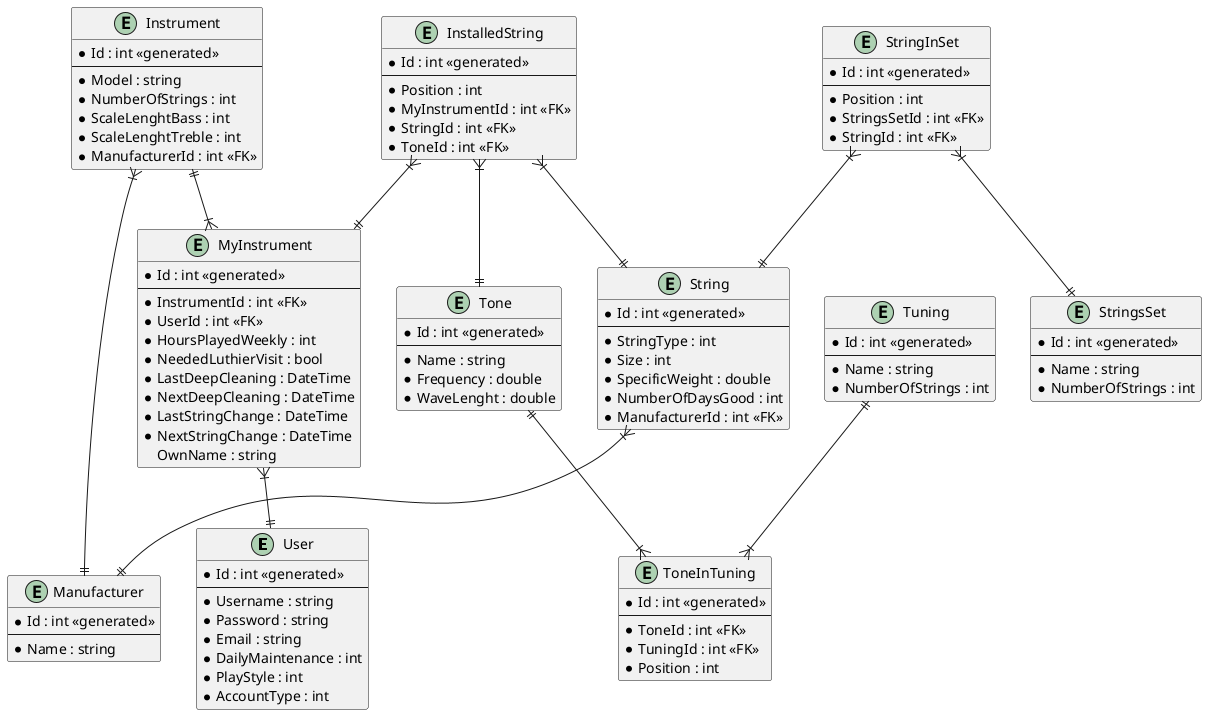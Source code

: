 @startuml EntityDiagram

entity User 
{
    * Id : int <<generated>>
    --
    * Username : string
    * Password : string
    * Email : string
    * DailyMaintenance : int
    * PlayStyle : int
    * AccountType : int
}
entity Tuning
{
    * Id : int <<generated>>
    --
    * Name : string
    * NumberOfStrings : int
}
entity ToneInTuning
{
    * Id : int <<generated>>
    --
    * ToneId : int <<FK>>
    * TuningId : int <<FK>>
    * Position : int
}
entity Tone
{
    * Id : int <<generated>>
    --
    * Name : string
    * Frequency : double
    * WaveLenght : double
}
entity StringsSet
{
    * Id : int <<generated>>
    --
    * Name : string
    * NumberOfStrings : int
}
entity StringInSet
{
    * Id : int <<generated>>
    --
    * Position : int
    * StringsSetId : int <<FK>>
    * StringId : int <<FK>>
}
entity String
{
    * Id : int <<generated>>
    --
    * StringType : int
    * Size : int
    * SpecificWeight : double
    * NumberOfDaysGood : int
    * ManufacturerId : int <<FK>>
}
entity MyInstrument
{
    * Id : int <<generated>>
    --
    * InstrumentId : int <<FK>>
    * UserId : int <<FK>>
    * HoursPlayedWeekly : int
    * NeededLuthierVisit : bool
    * LastDeepCleaning : DateTime
    * NextDeepCleaning : DateTime
    * LastStringChange : DateTime
    * NextStringChange : DateTime
    OwnName : string
}
entity Manufacturer
{
    * Id : int <<generated>>
    --
    * Name : string
}
entity Instrument
{
    * Id : int <<generated>>
    --
    * Model : string
    * NumberOfStrings : int
    * ScaleLenghtBass : int
    * ScaleLenghtTreble : int
    * ManufacturerId : int <<FK>>
}
entity InstalledString
{
    * Id : int <<generated>>
    --
    * Position : int
    * MyInstrumentId : int <<FK>>
    * StringId : int <<FK>>
    * ToneId : int <<FK>>
}

InstalledString}|--||Tone
InstalledString}|--||String
InstalledString}|--||MyInstrument
Instrument||--|{MyInstrument
Instrument}|--||Manufacturer
String}|--||Manufacturer
MyInstrument}|--||User
StringInSet}|--||String
StringInSet}|--||StringsSet
Tone||--|{ToneInTuning
Tuning||--|{ToneInTuning
@enduml